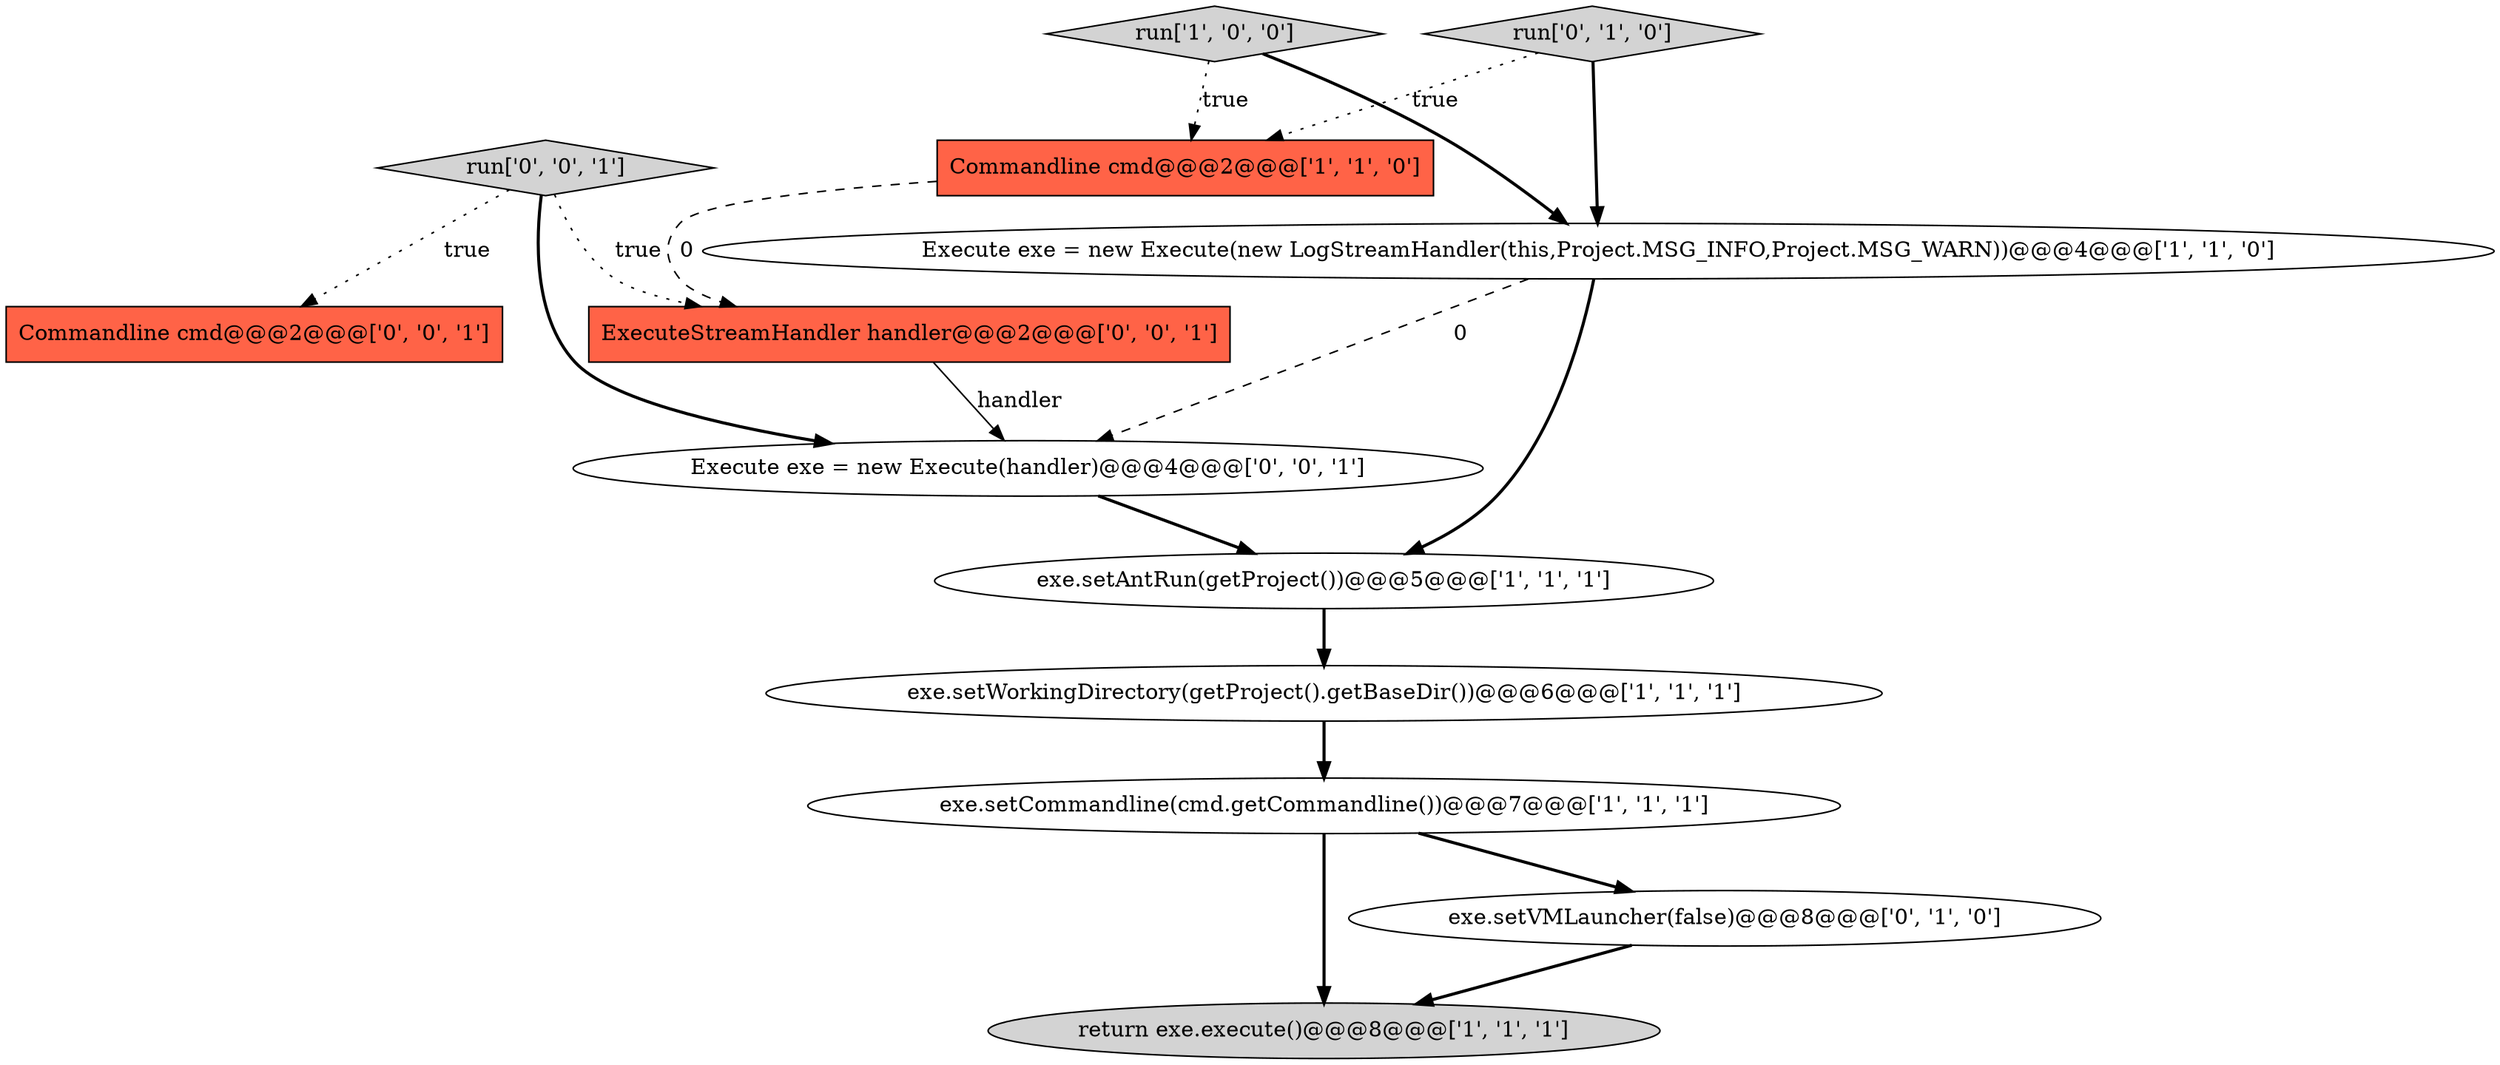 digraph {
11 [style = filled, label = "Commandline cmd@@@2@@@['0', '0', '1']", fillcolor = tomato, shape = box image = "AAA0AAABBB3BBB"];
9 [style = filled, label = "Execute exe = new Execute(handler)@@@4@@@['0', '0', '1']", fillcolor = white, shape = ellipse image = "AAA0AAABBB3BBB"];
10 [style = filled, label = "run['0', '0', '1']", fillcolor = lightgray, shape = diamond image = "AAA0AAABBB3BBB"];
6 [style = filled, label = "exe.setCommandline(cmd.getCommandline())@@@7@@@['1', '1', '1']", fillcolor = white, shape = ellipse image = "AAA0AAABBB1BBB"];
2 [style = filled, label = "run['1', '0', '0']", fillcolor = lightgray, shape = diamond image = "AAA0AAABBB1BBB"];
8 [style = filled, label = "exe.setVMLauncher(false)@@@8@@@['0', '1', '0']", fillcolor = white, shape = ellipse image = "AAA1AAABBB2BBB"];
7 [style = filled, label = "run['0', '1', '0']", fillcolor = lightgray, shape = diamond image = "AAA0AAABBB2BBB"];
1 [style = filled, label = "return exe.execute()@@@8@@@['1', '1', '1']", fillcolor = lightgray, shape = ellipse image = "AAA0AAABBB1BBB"];
5 [style = filled, label = "exe.setWorkingDirectory(getProject().getBaseDir())@@@6@@@['1', '1', '1']", fillcolor = white, shape = ellipse image = "AAA0AAABBB1BBB"];
4 [style = filled, label = "exe.setAntRun(getProject())@@@5@@@['1', '1', '1']", fillcolor = white, shape = ellipse image = "AAA0AAABBB1BBB"];
3 [style = filled, label = "Execute exe = new Execute(new LogStreamHandler(this,Project.MSG_INFO,Project.MSG_WARN))@@@4@@@['1', '1', '0']", fillcolor = white, shape = ellipse image = "AAA0AAABBB1BBB"];
0 [style = filled, label = "Commandline cmd@@@2@@@['1', '1', '0']", fillcolor = tomato, shape = box image = "AAA0AAABBB1BBB"];
12 [style = filled, label = "ExecuteStreamHandler handler@@@2@@@['0', '0', '1']", fillcolor = tomato, shape = box image = "AAA0AAABBB3BBB"];
4->5 [style = bold, label=""];
0->12 [style = dashed, label="0"];
7->0 [style = dotted, label="true"];
2->0 [style = dotted, label="true"];
10->11 [style = dotted, label="true"];
6->1 [style = bold, label=""];
9->4 [style = bold, label=""];
6->8 [style = bold, label=""];
3->4 [style = bold, label=""];
7->3 [style = bold, label=""];
10->12 [style = dotted, label="true"];
5->6 [style = bold, label=""];
12->9 [style = solid, label="handler"];
3->9 [style = dashed, label="0"];
10->9 [style = bold, label=""];
2->3 [style = bold, label=""];
8->1 [style = bold, label=""];
}
